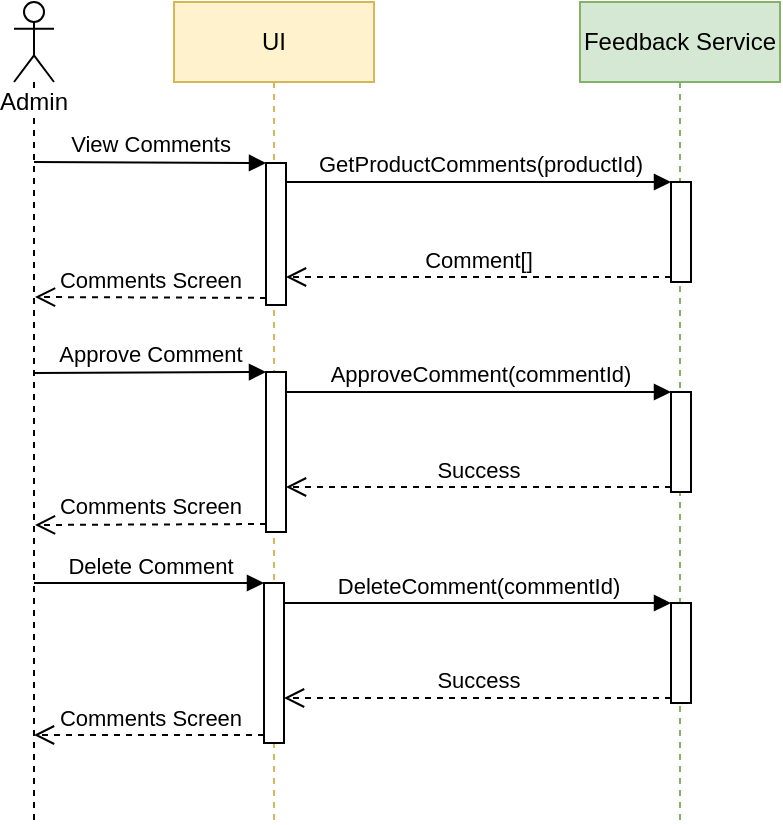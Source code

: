<mxfile version="10.6.0" type="device"><diagram id="YcivYQOLuDvWEQuqDnbI" name="Page-1"><mxGraphModel dx="1343" dy="727" grid="1" gridSize="10" guides="1" tooltips="1" connect="1" arrows="1" fold="1" page="1" pageScale="1" pageWidth="827" pageHeight="1169" math="0" shadow="0"><root><mxCell id="0"/><mxCell id="1" parent="0"/><mxCell id="xemzKum5isFLnB-N06V--1" value="Admin" style="shape=umlLifeline;participant=umlActor;perimeter=lifelinePerimeter;whiteSpace=wrap;html=1;container=1;collapsible=0;recursiveResize=0;verticalAlign=top;spacingTop=36;labelBackgroundColor=#ffffff;outlineConnect=0;" parent="1" vertex="1"><mxGeometry x="30" y="30" width="20" height="410" as="geometry"/></mxCell><mxCell id="xemzKum5isFLnB-N06V--2" value="UI" style="shape=umlLifeline;perimeter=lifelinePerimeter;whiteSpace=wrap;html=1;container=1;collapsible=0;recursiveResize=0;outlineConnect=0;fillColor=#fff2cc;strokeColor=#d6b656;" parent="1" vertex="1"><mxGeometry x="110" y="30" width="100" height="410" as="geometry"/></mxCell><mxCell id="xemzKum5isFLnB-N06V--4" value="" style="html=1;points=[];perimeter=orthogonalPerimeter;" parent="xemzKum5isFLnB-N06V--2" vertex="1"><mxGeometry x="46" y="80.5" width="10" height="71" as="geometry"/></mxCell><mxCell id="xemzKum5isFLnB-N06V--19" value="" style="html=1;points=[];perimeter=orthogonalPerimeter;" parent="xemzKum5isFLnB-N06V--2" vertex="1"><mxGeometry x="46" y="185" width="10" height="80" as="geometry"/></mxCell><mxCell id="xemzKum5isFLnB-N06V--53" value="" style="html=1;points=[];perimeter=orthogonalPerimeter;" parent="xemzKum5isFLnB-N06V--2" vertex="1"><mxGeometry x="45" y="290.5" width="10" height="80" as="geometry"/></mxCell><mxCell id="xemzKum5isFLnB-N06V--17" value="Feedback Service" style="shape=umlLifeline;perimeter=lifelinePerimeter;whiteSpace=wrap;html=1;container=1;collapsible=0;recursiveResize=0;outlineConnect=0;fillColor=#d5e8d4;strokeColor=#82b366;" parent="1" vertex="1"><mxGeometry x="313" y="30" width="100" height="410" as="geometry"/></mxCell><mxCell id="xemzKum5isFLnB-N06V--18" value="" style="html=1;points=[];perimeter=orthogonalPerimeter;" parent="xemzKum5isFLnB-N06V--17" vertex="1"><mxGeometry x="45.5" y="90" width="10" height="50" as="geometry"/></mxCell><mxCell id="xemzKum5isFLnB-N06V--20" value="" style="html=1;points=[];perimeter=orthogonalPerimeter;" parent="xemzKum5isFLnB-N06V--17" vertex="1"><mxGeometry x="45.5" y="195" width="10" height="50" as="geometry"/></mxCell><mxCell id="xemzKum5isFLnB-N06V--54" value="" style="html=1;points=[];perimeter=orthogonalPerimeter;" parent="xemzKum5isFLnB-N06V--17" vertex="1"><mxGeometry x="45.5" y="300.5" width="10" height="50" as="geometry"/></mxCell><mxCell id="xemzKum5isFLnB-N06V--25" value="View Comments" style="html=1;verticalAlign=bottom;endArrow=block;entryX=0;entryY=0;" parent="1" target="xemzKum5isFLnB-N06V--4" edge="1"><mxGeometry relative="1" as="geometry"><mxPoint x="40" y="110" as="sourcePoint"/></mxGeometry></mxCell><mxCell id="xemzKum5isFLnB-N06V--26" value="Comments Screen" style="html=1;verticalAlign=bottom;endArrow=open;dashed=1;endSize=8;exitX=0;exitY=0.95;" parent="1" source="xemzKum5isFLnB-N06V--4" edge="1"><mxGeometry relative="1" as="geometry"><mxPoint x="40.5" y="177.5" as="targetPoint"/></mxGeometry></mxCell><mxCell id="xemzKum5isFLnB-N06V--27" value="GetProductComments(productId)" style="html=1;verticalAlign=bottom;endArrow=block;entryX=0;entryY=0;" parent="1" source="xemzKum5isFLnB-N06V--4" target="xemzKum5isFLnB-N06V--18" edge="1"><mxGeometry relative="1" as="geometry"><mxPoint x="385.5" y="110" as="sourcePoint"/></mxGeometry></mxCell><mxCell id="xemzKum5isFLnB-N06V--28" value="Comment[]" style="html=1;verticalAlign=bottom;endArrow=open;dashed=1;endSize=8;exitX=0;exitY=0.95;" parent="1" source="xemzKum5isFLnB-N06V--18" target="xemzKum5isFLnB-N06V--4" edge="1"><mxGeometry relative="1" as="geometry"><mxPoint x="385.5" y="186" as="targetPoint"/></mxGeometry></mxCell><mxCell id="xemzKum5isFLnB-N06V--21" value="Approve Comment" style="html=1;verticalAlign=bottom;endArrow=block;entryX=0;entryY=0;" parent="1" target="xemzKum5isFLnB-N06V--19" edge="1"><mxGeometry relative="1" as="geometry"><mxPoint x="40.5" y="215.5" as="sourcePoint"/></mxGeometry></mxCell><mxCell id="xemzKum5isFLnB-N06V--22" value="Comments Screen" style="html=1;verticalAlign=bottom;endArrow=open;dashed=1;endSize=8;exitX=0;exitY=0.95;" parent="1" source="xemzKum5isFLnB-N06V--19" edge="1"><mxGeometry relative="1" as="geometry"><mxPoint x="40.5" y="291.5" as="targetPoint"/></mxGeometry></mxCell><mxCell id="xemzKum5isFLnB-N06V--23" value="ApproveComment(commentId)" style="html=1;verticalAlign=bottom;endArrow=block;entryX=0;entryY=0;" parent="1" source="xemzKum5isFLnB-N06V--19" target="xemzKum5isFLnB-N06V--20" edge="1"><mxGeometry relative="1" as="geometry"><mxPoint x="440.5" y="215" as="sourcePoint"/></mxGeometry></mxCell><mxCell id="xemzKum5isFLnB-N06V--24" value="Success" style="html=1;verticalAlign=bottom;endArrow=open;dashed=1;endSize=8;exitX=0;exitY=0.95;" parent="1" source="xemzKum5isFLnB-N06V--20" target="xemzKum5isFLnB-N06V--19" edge="1"><mxGeometry relative="1" as="geometry"><mxPoint x="440.5" y="291" as="targetPoint"/></mxGeometry></mxCell><mxCell id="xemzKum5isFLnB-N06V--57" value="DeleteComment(commentId)" style="html=1;verticalAlign=bottom;endArrow=block;entryX=0;entryY=0;" parent="1" source="xemzKum5isFLnB-N06V--53" target="xemzKum5isFLnB-N06V--54" edge="1"><mxGeometry relative="1" as="geometry"><mxPoint x="386" y="320.5" as="sourcePoint"/></mxGeometry></mxCell><mxCell id="xemzKum5isFLnB-N06V--58" value="Success" style="html=1;verticalAlign=bottom;endArrow=open;dashed=1;endSize=8;exitX=0;exitY=0.95;" parent="1" source="xemzKum5isFLnB-N06V--54" target="xemzKum5isFLnB-N06V--53" edge="1"><mxGeometry relative="1" as="geometry"><mxPoint x="386" y="396.5" as="targetPoint"/></mxGeometry></mxCell><mxCell id="xemzKum5isFLnB-N06V--55" value="Delete Comment" style="html=1;verticalAlign=bottom;endArrow=block;entryX=0;entryY=0;" parent="1" target="xemzKum5isFLnB-N06V--53" edge="1" source="xemzKum5isFLnB-N06V--1"><mxGeometry relative="1" as="geometry"><mxPoint x="-14" y="321" as="sourcePoint"/></mxGeometry></mxCell><mxCell id="xemzKum5isFLnB-N06V--56" value="Comments Screen" style="html=1;verticalAlign=bottom;endArrow=open;dashed=1;endSize=8;exitX=0;exitY=0.95;" parent="1" source="xemzKum5isFLnB-N06V--53" edge="1" target="xemzKum5isFLnB-N06V--1"><mxGeometry relative="1" as="geometry"><mxPoint x="-14" y="397" as="targetPoint"/></mxGeometry></mxCell></root></mxGraphModel></diagram></mxfile>